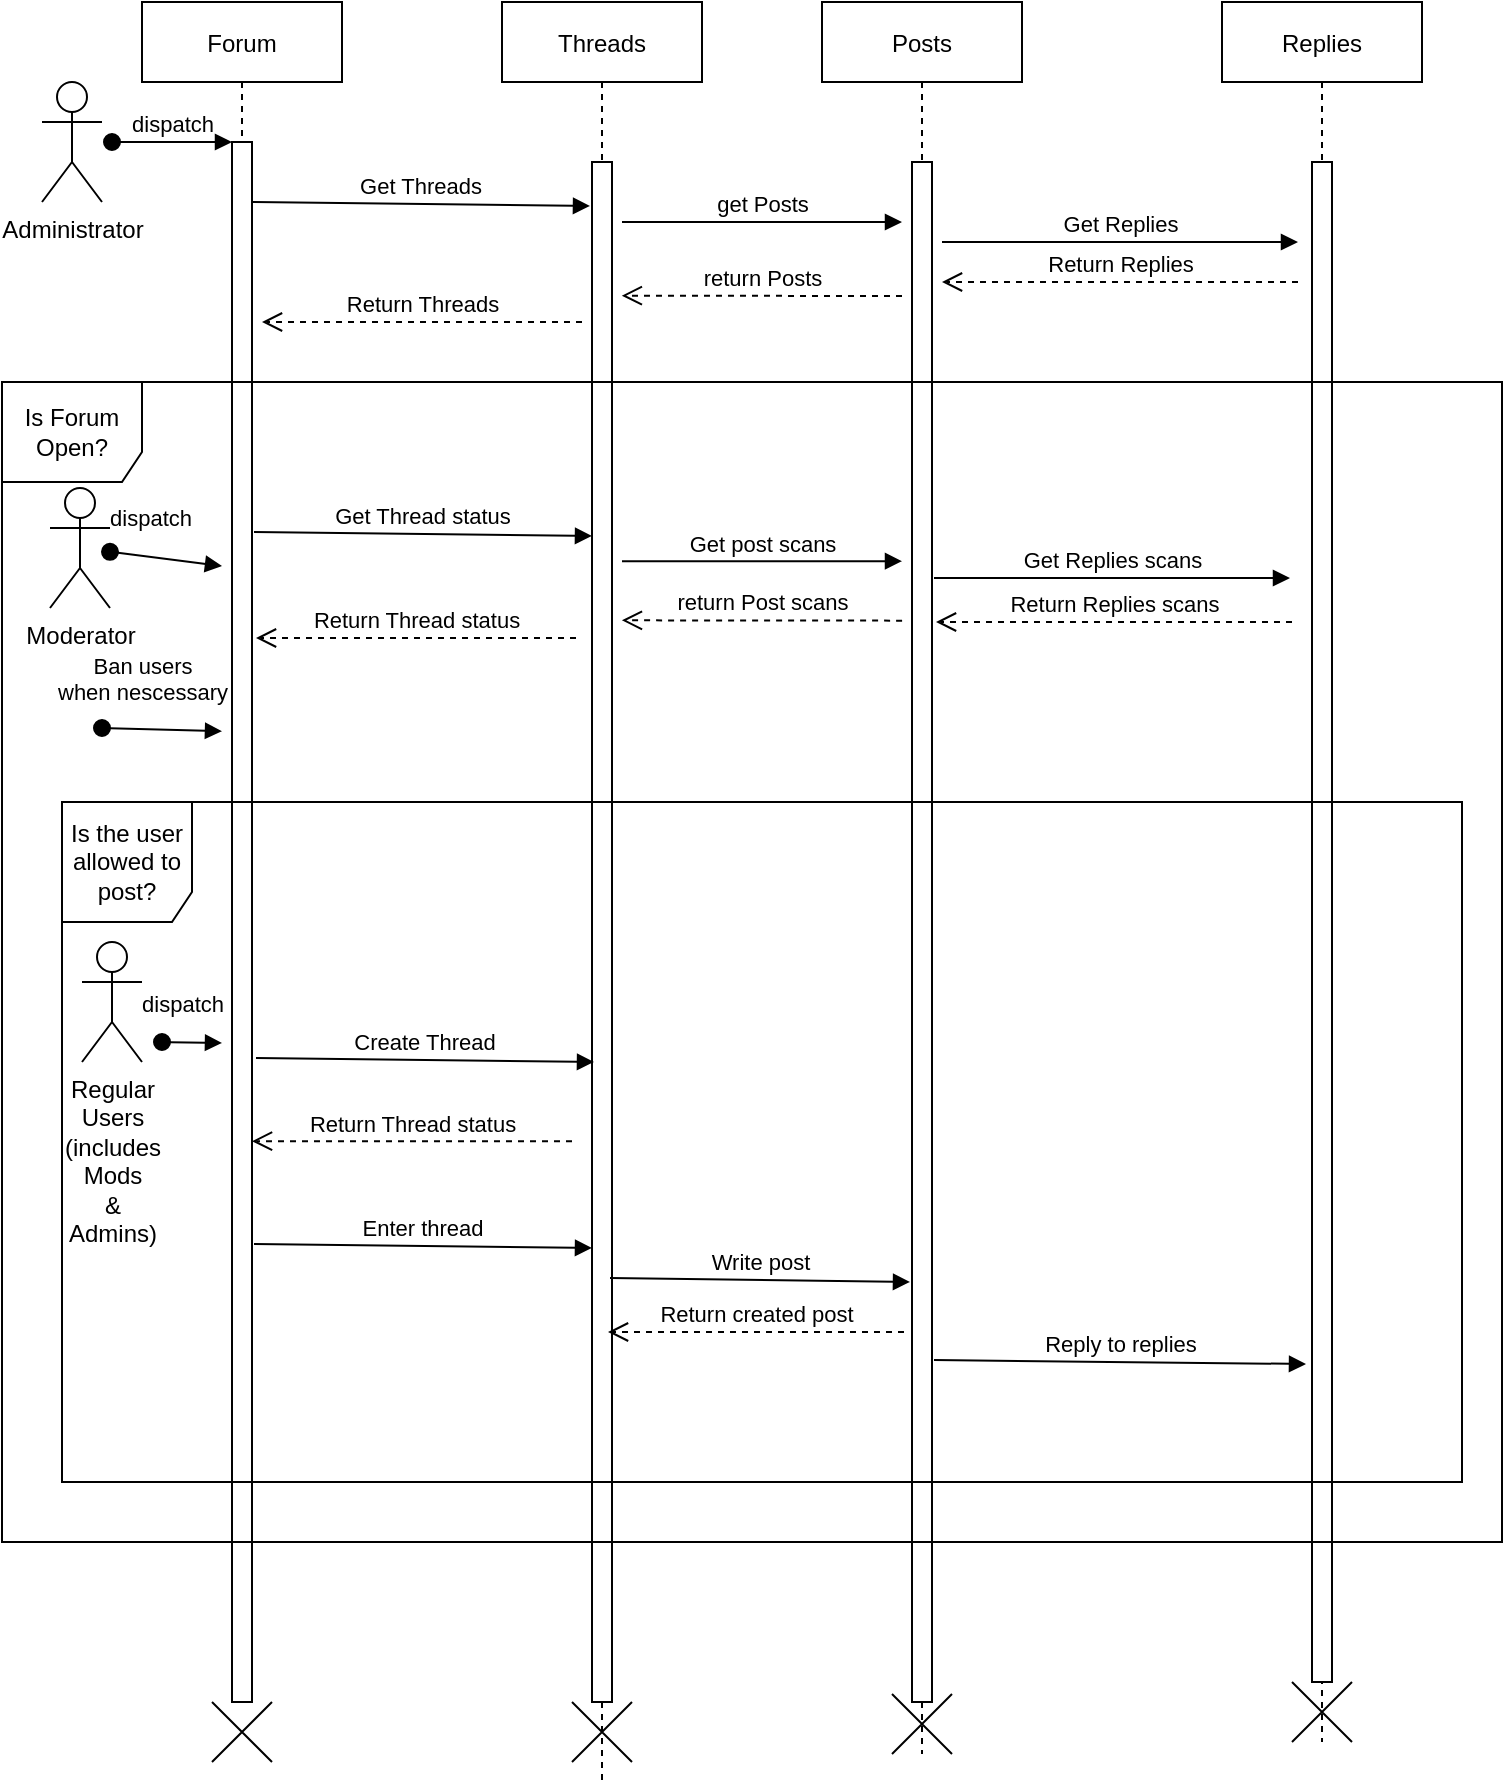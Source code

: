 <mxfile version="13.10.4" type="device"><diagram id="kgpKYQtTHZ0yAKxKKP6v" name="Page-1"><mxGraphModel dx="1360" dy="1062" grid="0" gridSize="10" guides="1" tooltips="1" connect="1" arrows="1" fold="1" page="1" pageScale="1" pageWidth="850" pageHeight="1100" math="0" shadow="0"><root><mxCell id="0"/><mxCell id="1" parent="0"/><mxCell id="3nuBFxr9cyL0pnOWT2aG-1" value="Forum" style="shape=umlLifeline;perimeter=lifelinePerimeter;container=1;collapsible=0;recursiveResize=0;rounded=0;shadow=0;strokeWidth=1;" parent="1" vertex="1"><mxGeometry x="120" y="80" width="100" height="850" as="geometry"/></mxCell><mxCell id="3nuBFxr9cyL0pnOWT2aG-2" value="" style="points=[];perimeter=orthogonalPerimeter;rounded=0;shadow=0;strokeWidth=1;" parent="3nuBFxr9cyL0pnOWT2aG-1" vertex="1"><mxGeometry x="45" y="70" width="10" height="190" as="geometry"/></mxCell><mxCell id="izqt8lkR4g3b6v_FyFtP-6" value="" style="html=1;points=[];perimeter=orthogonalPerimeter;" vertex="1" parent="3nuBFxr9cyL0pnOWT2aG-1"><mxGeometry x="45" y="70" width="10" height="780" as="geometry"/></mxCell><mxCell id="izqt8lkR4g3b6v_FyFtP-7" value="dispatch" style="html=1;verticalAlign=bottom;startArrow=oval;endArrow=block;startSize=8;" edge="1" target="izqt8lkR4g3b6v_FyFtP-6" parent="3nuBFxr9cyL0pnOWT2aG-1"><mxGeometry relative="1" as="geometry"><mxPoint x="-15" y="70" as="sourcePoint"/></mxGeometry></mxCell><mxCell id="izqt8lkR4g3b6v_FyFtP-8" value="&lt;div&gt;Get Threads&lt;/div&gt;" style="html=1;verticalAlign=bottom;endArrow=block;" edge="1" parent="3nuBFxr9cyL0pnOWT2aG-1"><mxGeometry width="80" relative="1" as="geometry"><mxPoint x="55" y="100" as="sourcePoint"/><mxPoint x="224" y="102" as="targetPoint"/></mxGeometry></mxCell><mxCell id="3nuBFxr9cyL0pnOWT2aG-5" value="Threads" style="shape=umlLifeline;perimeter=lifelinePerimeter;container=1;collapsible=0;recursiveResize=0;rounded=0;shadow=0;strokeWidth=1;" parent="1" vertex="1"><mxGeometry x="300" y="80" width="100" height="890" as="geometry"/></mxCell><mxCell id="3nuBFxr9cyL0pnOWT2aG-6" value="" style="points=[];perimeter=orthogonalPerimeter;rounded=0;shadow=0;strokeWidth=1;" parent="3nuBFxr9cyL0pnOWT2aG-5" vertex="1"><mxGeometry x="45" y="80" width="10" height="770" as="geometry"/></mxCell><mxCell id="izqt8lkR4g3b6v_FyFtP-10" value="get Posts" style="html=1;verticalAlign=bottom;endArrow=block;" edge="1" parent="3nuBFxr9cyL0pnOWT2aG-5"><mxGeometry width="80" relative="1" as="geometry"><mxPoint x="60" y="110" as="sourcePoint"/><mxPoint x="200" y="110" as="targetPoint"/></mxGeometry></mxCell><mxCell id="izqt8lkR4g3b6v_FyFtP-44" value="" style="shape=umlDestroy;" vertex="1" parent="3nuBFxr9cyL0pnOWT2aG-5"><mxGeometry x="35" y="850" width="30" height="30" as="geometry"/></mxCell><mxCell id="izqt8lkR4g3b6v_FyFtP-1" value="Posts" style="shape=umlLifeline;perimeter=lifelinePerimeter;container=1;collapsible=0;recursiveResize=0;rounded=0;shadow=0;strokeWidth=1;" vertex="1" parent="1"><mxGeometry x="460" y="80" width="100" height="876" as="geometry"/></mxCell><mxCell id="izqt8lkR4g3b6v_FyFtP-2" value="" style="points=[];perimeter=orthogonalPerimeter;rounded=0;shadow=0;strokeWidth=1;" vertex="1" parent="izqt8lkR4g3b6v_FyFtP-1"><mxGeometry x="45" y="80" width="10" height="770" as="geometry"/></mxCell><mxCell id="izqt8lkR4g3b6v_FyFtP-43" value="" style="shape=umlDestroy;" vertex="1" parent="izqt8lkR4g3b6v_FyFtP-1"><mxGeometry x="35" y="846" width="30" height="30" as="geometry"/></mxCell><mxCell id="izqt8lkR4g3b6v_FyFtP-3" value="Replies" style="shape=umlLifeline;perimeter=lifelinePerimeter;container=1;collapsible=0;recursiveResize=0;rounded=0;shadow=0;strokeWidth=1;" vertex="1" parent="1"><mxGeometry x="660" y="80" width="100" height="870" as="geometry"/></mxCell><mxCell id="izqt8lkR4g3b6v_FyFtP-4" value="" style="points=[];perimeter=orthogonalPerimeter;rounded=0;shadow=0;strokeWidth=1;" vertex="1" parent="izqt8lkR4g3b6v_FyFtP-3"><mxGeometry x="45" y="80" width="10" height="760" as="geometry"/></mxCell><mxCell id="izqt8lkR4g3b6v_FyFtP-42" value="" style="shape=umlDestroy;" vertex="1" parent="izqt8lkR4g3b6v_FyFtP-3"><mxGeometry x="35" y="840" width="30" height="30" as="geometry"/></mxCell><mxCell id="izqt8lkR4g3b6v_FyFtP-5" value="Administrator" style="shape=umlActor;verticalLabelPosition=bottom;verticalAlign=top;html=1;outlineConnect=0;" vertex="1" parent="1"><mxGeometry x="70" y="120" width="30" height="60" as="geometry"/></mxCell><mxCell id="izqt8lkR4g3b6v_FyFtP-9" value="Return Threads" style="html=1;verticalAlign=bottom;endArrow=open;dashed=1;endSize=8;" edge="1" parent="1"><mxGeometry relative="1" as="geometry"><mxPoint x="340" y="240" as="sourcePoint"/><mxPoint x="180" y="240" as="targetPoint"/></mxGeometry></mxCell><mxCell id="izqt8lkR4g3b6v_FyFtP-11" value="return Posts" style="html=1;verticalAlign=bottom;endArrow=open;dashed=1;endSize=8;entryX=0.599;entryY=0.165;entryDx=0;entryDy=0;entryPerimeter=0;" edge="1" parent="1" target="3nuBFxr9cyL0pnOWT2aG-5"><mxGeometry relative="1" as="geometry"><mxPoint x="500" y="227" as="sourcePoint"/><mxPoint x="360" y="210" as="targetPoint"/></mxGeometry></mxCell><mxCell id="izqt8lkR4g3b6v_FyFtP-14" value="Is Forum Open?" style="shape=umlFrame;whiteSpace=wrap;html=1;width=70;height=50;" vertex="1" parent="1"><mxGeometry x="50" y="270" width="750" height="580" as="geometry"/></mxCell><mxCell id="izqt8lkR4g3b6v_FyFtP-15" value="Moderator" style="shape=umlActor;verticalLabelPosition=bottom;verticalAlign=top;html=1;" vertex="1" parent="1"><mxGeometry x="74" y="323" width="30" height="60" as="geometry"/></mxCell><mxCell id="izqt8lkR4g3b6v_FyFtP-16" value="dispatch" style="html=1;verticalAlign=bottom;startArrow=oval;endArrow=block;startSize=8;" edge="1" parent="1" source="izqt8lkR4g3b6v_FyFtP-15"><mxGeometry x="-0.344" y="10" relative="1" as="geometry"><mxPoint x="106" y="332" as="sourcePoint"/><mxPoint x="160" y="362" as="targetPoint"/><mxPoint as="offset"/></mxGeometry></mxCell><mxCell id="izqt8lkR4g3b6v_FyFtP-17" value="Is the user allowed to post?" style="shape=umlFrame;whiteSpace=wrap;html=1;width=65;height=60;" vertex="1" parent="1"><mxGeometry x="80" y="480" width="700" height="340" as="geometry"/></mxCell><mxCell id="izqt8lkR4g3b6v_FyFtP-18" value="&lt;div&gt;Regular&lt;/div&gt;&lt;div&gt;Users&lt;/div&gt;&lt;div&gt;(includes&lt;/div&gt;&lt;div&gt;Mods&lt;/div&gt;&lt;div&gt;&amp;amp;&lt;/div&gt;&lt;div&gt;Admins)&lt;br&gt;&lt;/div&gt;" style="shape=umlActor;verticalLabelPosition=bottom;verticalAlign=top;html=1;" vertex="1" parent="1"><mxGeometry x="90" y="550" width="30" height="60" as="geometry"/></mxCell><mxCell id="izqt8lkR4g3b6v_FyFtP-19" value="Get Replies" style="html=1;verticalAlign=bottom;endArrow=block;" edge="1" parent="1"><mxGeometry width="80" relative="1" as="geometry"><mxPoint x="520" y="200" as="sourcePoint"/><mxPoint x="698" y="200" as="targetPoint"/></mxGeometry></mxCell><mxCell id="izqt8lkR4g3b6v_FyFtP-20" value="Return Replies" style="html=1;verticalAlign=bottom;endArrow=open;dashed=1;endSize=8;" edge="1" parent="1"><mxGeometry relative="1" as="geometry"><mxPoint x="698" y="220" as="sourcePoint"/><mxPoint x="520" y="220" as="targetPoint"/></mxGeometry></mxCell><mxCell id="izqt8lkR4g3b6v_FyFtP-21" value="dispatch" style="html=1;verticalAlign=bottom;startArrow=oval;endArrow=block;startSize=8;" edge="1" parent="1"><mxGeometry x="-0.344" y="10" relative="1" as="geometry"><mxPoint x="130.0" y="600" as="sourcePoint"/><mxPoint x="160.0" y="600.5" as="targetPoint"/><mxPoint as="offset"/></mxGeometry></mxCell><mxCell id="izqt8lkR4g3b6v_FyFtP-23" value="&lt;div&gt;Get Thread status&lt;br&gt;&lt;/div&gt;" style="html=1;verticalAlign=bottom;endArrow=block;" edge="1" parent="1"><mxGeometry width="80" relative="1" as="geometry"><mxPoint x="176" y="345" as="sourcePoint"/><mxPoint x="345" y="347" as="targetPoint"/></mxGeometry></mxCell><mxCell id="izqt8lkR4g3b6v_FyFtP-24" value="Get post scans" style="html=1;verticalAlign=bottom;endArrow=block;" edge="1" parent="1"><mxGeometry width="80" relative="1" as="geometry"><mxPoint x="360" y="359.58" as="sourcePoint"/><mxPoint x="500" y="359.58" as="targetPoint"/></mxGeometry></mxCell><mxCell id="izqt8lkR4g3b6v_FyFtP-25" value="Get Replies scans" style="html=1;verticalAlign=bottom;endArrow=block;" edge="1" parent="1"><mxGeometry width="80" relative="1" as="geometry"><mxPoint x="516" y="368" as="sourcePoint"/><mxPoint x="694" y="368" as="targetPoint"/></mxGeometry></mxCell><mxCell id="izqt8lkR4g3b6v_FyFtP-27" value="Return Replies scans" style="html=1;verticalAlign=bottom;endArrow=open;dashed=1;endSize=8;" edge="1" parent="1"><mxGeometry relative="1" as="geometry"><mxPoint x="695" y="390" as="sourcePoint"/><mxPoint x="517" y="390" as="targetPoint"/></mxGeometry></mxCell><mxCell id="izqt8lkR4g3b6v_FyFtP-28" value="return Post scans" style="html=1;verticalAlign=bottom;endArrow=open;dashed=1;endSize=8;entryX=0.599;entryY=0.165;entryDx=0;entryDy=0;entryPerimeter=0;" edge="1" parent="1"><mxGeometry relative="1" as="geometry"><mxPoint x="500.05" y="389.32" as="sourcePoint"/><mxPoint x="359.95" y="389.17" as="targetPoint"/></mxGeometry></mxCell><mxCell id="izqt8lkR4g3b6v_FyFtP-29" value="Return Thread status" style="html=1;verticalAlign=bottom;endArrow=open;dashed=1;endSize=8;" edge="1" parent="1"><mxGeometry relative="1" as="geometry"><mxPoint x="337" y="398" as="sourcePoint"/><mxPoint x="177" y="398" as="targetPoint"/></mxGeometry></mxCell><mxCell id="izqt8lkR4g3b6v_FyFtP-30" value="&lt;div&gt;Ban users&lt;/div&gt;&lt;div&gt;when nescessary&lt;br&gt;&lt;/div&gt;" style="html=1;verticalAlign=bottom;startArrow=oval;endArrow=block;startSize=8;" edge="1" parent="1"><mxGeometry x="-0.344" y="10" relative="1" as="geometry"><mxPoint x="100" y="443.0" as="sourcePoint"/><mxPoint x="160" y="444.6" as="targetPoint"/><mxPoint as="offset"/></mxGeometry></mxCell><mxCell id="izqt8lkR4g3b6v_FyFtP-34" value="Create Thread" style="html=1;verticalAlign=bottom;endArrow=block;" edge="1" parent="1"><mxGeometry width="80" relative="1" as="geometry"><mxPoint x="177" y="608.0" as="sourcePoint"/><mxPoint x="346" y="610" as="targetPoint"/></mxGeometry></mxCell><mxCell id="izqt8lkR4g3b6v_FyFtP-35" value="Return Thread status" style="html=1;verticalAlign=bottom;endArrow=open;dashed=1;endSize=8;" edge="1" parent="1"><mxGeometry relative="1" as="geometry"><mxPoint x="335" y="649.58" as="sourcePoint"/><mxPoint x="175" y="649.58" as="targetPoint"/></mxGeometry></mxCell><mxCell id="izqt8lkR4g3b6v_FyFtP-36" value="Enter thread" style="html=1;verticalAlign=bottom;endArrow=block;" edge="1" parent="1"><mxGeometry width="80" relative="1" as="geometry"><mxPoint x="176" y="701" as="sourcePoint"/><mxPoint x="345" y="703" as="targetPoint"/></mxGeometry></mxCell><mxCell id="izqt8lkR4g3b6v_FyFtP-37" value="Write post" style="html=1;verticalAlign=bottom;endArrow=block;" edge="1" parent="1"><mxGeometry width="80" relative="1" as="geometry"><mxPoint x="354" y="718" as="sourcePoint"/><mxPoint x="504" y="720" as="targetPoint"/></mxGeometry></mxCell><mxCell id="izqt8lkR4g3b6v_FyFtP-40" value="Return created post" style="html=1;verticalAlign=bottom;endArrow=open;dashed=1;endSize=8;" edge="1" parent="1"><mxGeometry relative="1" as="geometry"><mxPoint x="501" y="745" as="sourcePoint"/><mxPoint x="353" y="745.0" as="targetPoint"/></mxGeometry></mxCell><mxCell id="izqt8lkR4g3b6v_FyFtP-41" value="Reply to replies" style="html=1;verticalAlign=bottom;endArrow=block;" edge="1" parent="1"><mxGeometry width="80" relative="1" as="geometry"><mxPoint x="516.0" y="759" as="sourcePoint"/><mxPoint x="702" y="761" as="targetPoint"/></mxGeometry></mxCell><mxCell id="izqt8lkR4g3b6v_FyFtP-45" value="" style="shape=umlDestroy;" vertex="1" parent="1"><mxGeometry x="155" y="930" width="30" height="30" as="geometry"/></mxCell></root></mxGraphModel></diagram></mxfile>